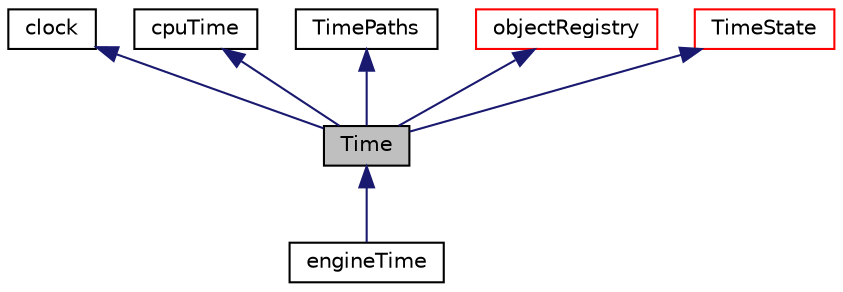 digraph "Time"
{
  bgcolor="transparent";
  edge [fontname="Helvetica",fontsize="10",labelfontname="Helvetica",labelfontsize="10"];
  node [fontname="Helvetica",fontsize="10",shape=record];
  Node1 [label="Time",height=0.2,width=0.4,color="black", fillcolor="grey75", style="filled", fontcolor="black"];
  Node2 -> Node1 [dir="back",color="midnightblue",fontsize="10",style="solid",fontname="Helvetica"];
  Node2 [label="clock",height=0.2,width=0.4,color="black",URL="$a00278.html",tooltip="Read access to the system clock with formatting. "];
  Node3 -> Node1 [dir="back",color="midnightblue",fontsize="10",style="solid",fontname="Helvetica"];
  Node3 [label="cpuTime",height=0.2,width=0.4,color="black",URL="$a00432.html",tooltip="Starts timing CPU usage and return elapsed time from start. "];
  Node4 -> Node1 [dir="back",color="midnightblue",fontsize="10",style="solid",fontname="Helvetica"];
  Node4 [label="TimePaths",height=0.2,width=0.4,color="black",URL="$a02609.html",tooltip="A class for addressing time paths without using the Time class. "];
  Node5 -> Node1 [dir="back",color="midnightblue",fontsize="10",style="solid",fontname="Helvetica"];
  Node5 [label="objectRegistry",height=0.2,width=0.4,color="red",URL="$a01688.html",tooltip="Registry of regIOobjects. "];
  Node6 -> Node1 [dir="back",color="midnightblue",fontsize="10",style="solid",fontname="Helvetica"];
  Node6 [label="TimeState",height=0.2,width=0.4,color="red",URL="$a02613.html",tooltip="The time value with time-stepping information, user-defined remapping, etc. "];
  Node1 -> Node7 [dir="back",color="midnightblue",fontsize="10",style="solid",fontname="Helvetica"];
  Node7 [label="engineTime",height=0.2,width=0.4,color="black",URL="$a00639.html",tooltip="Manage time in terms of engine RPM and crank-angle. "];
}
